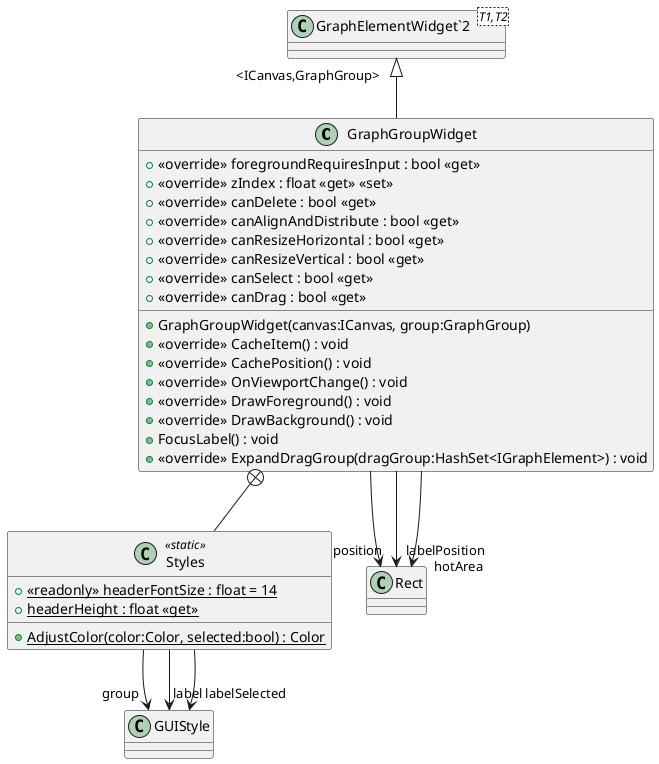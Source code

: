 @startuml
class GraphGroupWidget {
    + GraphGroupWidget(canvas:ICanvas, group:GraphGroup)
    + <<override>> CacheItem() : void
    + <<override>> foregroundRequiresInput : bool <<get>>
    + <<override>> zIndex : float <<get>> <<set>>
    + <<override>> CachePosition() : void
    + <<override>> OnViewportChange() : void
    + <<override>> DrawForeground() : void
    + <<override>> DrawBackground() : void
    + <<override>> canDelete : bool <<get>>
    + <<override>> canAlignAndDistribute : bool <<get>>
    + <<override>> canResizeHorizontal : bool <<get>>
    + <<override>> canResizeVertical : bool <<get>>
    + <<override>> canSelect : bool <<get>>
    + FocusLabel() : void
    + <<override>> canDrag : bool <<get>>
    + <<override>> ExpandDragGroup(dragGroup:HashSet<IGraphElement>) : void
}
class "GraphElementWidget`2"<T1,T2> {
}
class Styles <<static>> {
    + {static} <<readonly>> headerFontSize : float = 14
    + {static} headerHeight : float <<get>>
    + {static} AdjustColor(color:Color, selected:bool) : Color
}
"GraphElementWidget`2" "<ICanvas,GraphGroup>" <|-- GraphGroupWidget
GraphGroupWidget --> "position" Rect
GraphGroupWidget --> "labelPosition" Rect
GraphGroupWidget --> "hotArea" Rect
GraphGroupWidget +-- Styles
Styles --> "group" GUIStyle
Styles --> "label" GUIStyle
Styles --> "labelSelected" GUIStyle
@enduml
